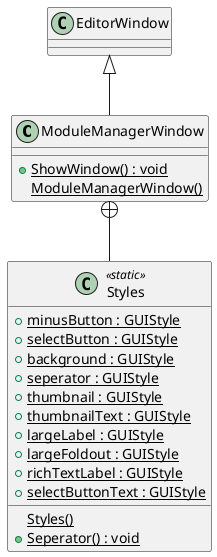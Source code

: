 @startuml
class ModuleManagerWindow {
    + {static} ShowWindow() : void
    {static} ModuleManagerWindow()
}
class Styles <<static>> {
    + {static} minusButton : GUIStyle
    + {static} selectButton : GUIStyle
    + {static} background : GUIStyle
    + {static} seperator : GUIStyle
    + {static} thumbnail : GUIStyle
    + {static} thumbnailText : GUIStyle
    + {static} largeLabel : GUIStyle
    + {static} largeFoldout : GUIStyle
    + {static} richTextLabel : GUIStyle
    + {static} selectButtonText : GUIStyle
    {static} Styles()
    + {static} Seperator() : void
}
EditorWindow <|-- ModuleManagerWindow
ModuleManagerWindow +-- Styles
@enduml
